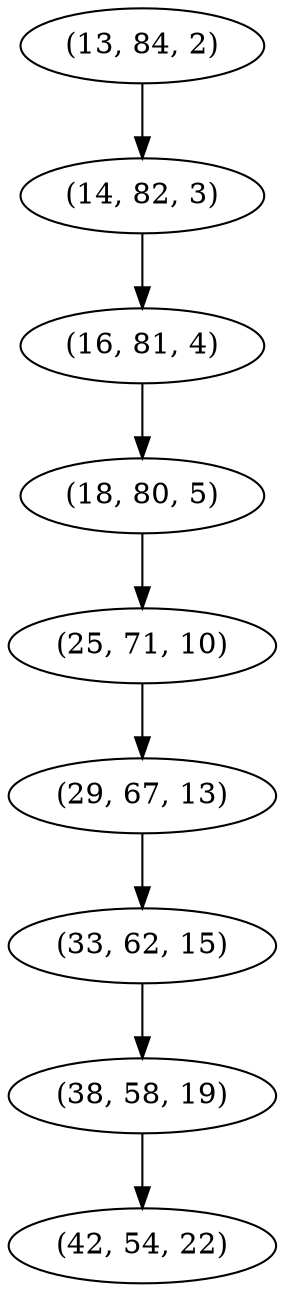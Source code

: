 digraph tree {
    "(13, 84, 2)";
    "(14, 82, 3)";
    "(16, 81, 4)";
    "(18, 80, 5)";
    "(25, 71, 10)";
    "(29, 67, 13)";
    "(33, 62, 15)";
    "(38, 58, 19)";
    "(42, 54, 22)";
    "(13, 84, 2)" -> "(14, 82, 3)";
    "(14, 82, 3)" -> "(16, 81, 4)";
    "(16, 81, 4)" -> "(18, 80, 5)";
    "(18, 80, 5)" -> "(25, 71, 10)";
    "(25, 71, 10)" -> "(29, 67, 13)";
    "(29, 67, 13)" -> "(33, 62, 15)";
    "(33, 62, 15)" -> "(38, 58, 19)";
    "(38, 58, 19)" -> "(42, 54, 22)";
}
